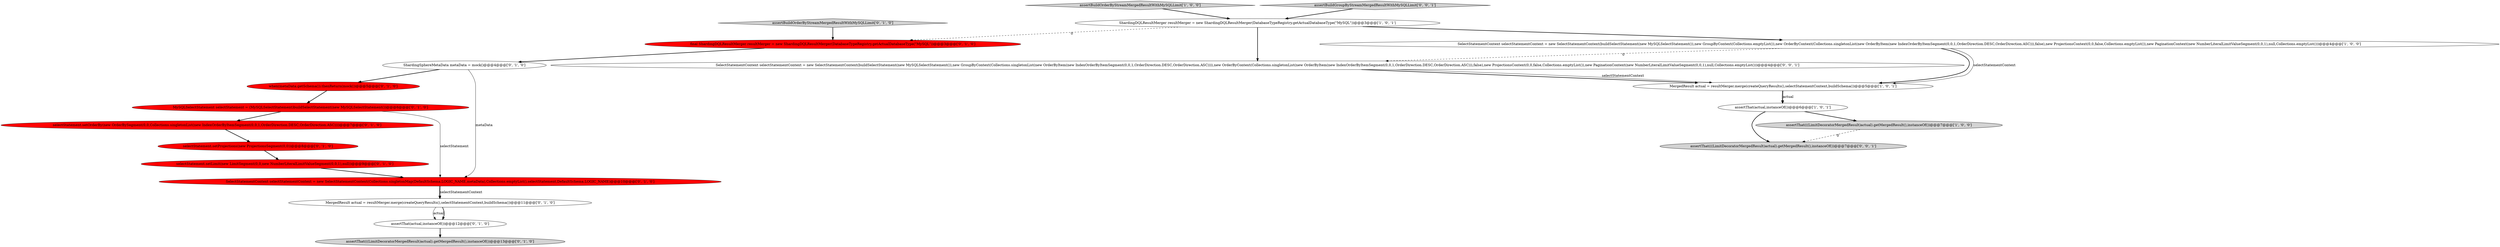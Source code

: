 digraph {
6 [style = filled, label = "MergedResult actual = resultMerger.merge(createQueryResults(),selectStatementContext,buildSchema())@@@11@@@['0', '1', '0']", fillcolor = white, shape = ellipse image = "AAA0AAABBB2BBB"];
16 [style = filled, label = "when(metaData.getSchema()).thenReturn(mock())@@@5@@@['0', '1', '0']", fillcolor = red, shape = ellipse image = "AAA1AAABBB2BBB"];
5 [style = filled, label = "assertBuildOrderByStreamMergedResultWithMySQLLimit['1', '0', '0']", fillcolor = lightgray, shape = diamond image = "AAA0AAABBB1BBB"];
11 [style = filled, label = "ShardingSphereMetaData metaData = mock()@@@4@@@['0', '1', '0']", fillcolor = white, shape = ellipse image = "AAA0AAABBB2BBB"];
18 [style = filled, label = "assertThat(((LimitDecoratorMergedResult)actual).getMergedResult(),instanceOf())@@@7@@@['0', '0', '1']", fillcolor = lightgray, shape = ellipse image = "AAA0AAABBB3BBB"];
3 [style = filled, label = "MergedResult actual = resultMerger.merge(createQueryResults(),selectStatementContext,buildSchema())@@@5@@@['1', '0', '1']", fillcolor = white, shape = ellipse image = "AAA0AAABBB1BBB"];
7 [style = filled, label = "assertThat(((LimitDecoratorMergedResult)actual).getMergedResult(),instanceOf())@@@13@@@['0', '1', '0']", fillcolor = lightgray, shape = ellipse image = "AAA0AAABBB2BBB"];
20 [style = filled, label = "assertBuildGroupByStreamMergedResultWithMySQLLimit['0', '0', '1']", fillcolor = lightgray, shape = diamond image = "AAA0AAABBB3BBB"];
10 [style = filled, label = "assertBuildOrderByStreamMergedResultWithMySQLLimit['0', '1', '0']", fillcolor = lightgray, shape = diamond image = "AAA0AAABBB2BBB"];
9 [style = filled, label = "assertThat(actual,instanceOf())@@@12@@@['0', '1', '0']", fillcolor = white, shape = ellipse image = "AAA0AAABBB2BBB"];
14 [style = filled, label = "selectStatement.setProjections(new ProjectionsSegment(0,0))@@@8@@@['0', '1', '0']", fillcolor = red, shape = ellipse image = "AAA1AAABBB2BBB"];
19 [style = filled, label = "SelectStatementContext selectStatementContext = new SelectStatementContext(buildSelectStatement(new MySQLSelectStatement()),new GroupByContext(Collections.singletonList(new OrderByItem(new IndexOrderByItemSegment(0,0,1,OrderDirection.DESC,OrderDirection.ASC)))),new OrderByContext(Collections.singletonList(new OrderByItem(new IndexOrderByItemSegment(0,0,1,OrderDirection.DESC,OrderDirection.ASC))),false),new ProjectionsContext(0,0,false,Collections.emptyList()),new PaginationContext(new NumberLiteralLimitValueSegment(0,0,1),null,Collections.emptyList()))@@@4@@@['0', '0', '1']", fillcolor = white, shape = ellipse image = "AAA0AAABBB3BBB"];
13 [style = filled, label = "selectStatement.setOrderBy(new OrderBySegment(0,0,Collections.singletonList(new IndexOrderByItemSegment(0,0,1,OrderDirection.DESC,OrderDirection.ASC))))@@@7@@@['0', '1', '0']", fillcolor = red, shape = ellipse image = "AAA1AAABBB2BBB"];
12 [style = filled, label = "MySQLSelectStatement selectStatement = (MySQLSelectStatement)buildSelectStatement(new MySQLSelectStatement())@@@6@@@['0', '1', '0']", fillcolor = red, shape = ellipse image = "AAA1AAABBB2BBB"];
0 [style = filled, label = "assertThat(actual,instanceOf())@@@6@@@['1', '0', '1']", fillcolor = white, shape = ellipse image = "AAA0AAABBB1BBB"];
4 [style = filled, label = "assertThat(((LimitDecoratorMergedResult)actual).getMergedResult(),instanceOf())@@@7@@@['1', '0', '0']", fillcolor = lightgray, shape = ellipse image = "AAA0AAABBB1BBB"];
8 [style = filled, label = "SelectStatementContext selectStatementContext = new SelectStatementContext(Collections.singletonMap(DefaultSchema.LOGIC_NAME,metaData),Collections.emptyList(),selectStatement,DefaultSchema.LOGIC_NAME)@@@10@@@['0', '1', '0']", fillcolor = red, shape = ellipse image = "AAA1AAABBB2BBB"];
2 [style = filled, label = "SelectStatementContext selectStatementContext = new SelectStatementContext(buildSelectStatement(new MySQLSelectStatement()),new GroupByContext(Collections.emptyList()),new OrderByContext(Collections.singletonList(new OrderByItem(new IndexOrderByItemSegment(0,0,1,OrderDirection.DESC,OrderDirection.ASC))),false),new ProjectionsContext(0,0,false,Collections.emptyList()),new PaginationContext(new NumberLiteralLimitValueSegment(0,0,1),null,Collections.emptyList()))@@@4@@@['1', '0', '0']", fillcolor = white, shape = ellipse image = "AAA0AAABBB1BBB"];
1 [style = filled, label = "ShardingDQLResultMerger resultMerger = new ShardingDQLResultMerger(DatabaseTypeRegistry.getActualDatabaseType(\"MySQL\"))@@@3@@@['1', '0', '1']", fillcolor = white, shape = ellipse image = "AAA0AAABBB1BBB"];
15 [style = filled, label = "final ShardingDQLResultMerger resultMerger = new ShardingDQLResultMerger(DatabaseTypeRegistry.getActualDatabaseType(\"MySQL\"))@@@3@@@['0', '1', '0']", fillcolor = red, shape = ellipse image = "AAA1AAABBB2BBB"];
17 [style = filled, label = "selectStatement.setLimit(new LimitSegment(0,0,new NumberLiteralLimitValueSegment(0,0,1),null))@@@9@@@['0', '1', '0']", fillcolor = red, shape = ellipse image = "AAA1AAABBB2BBB"];
11->16 [style = bold, label=""];
17->8 [style = bold, label=""];
11->8 [style = solid, label="metaData"];
4->18 [style = dashed, label="0"];
2->19 [style = dashed, label="0"];
10->15 [style = bold, label=""];
1->15 [style = dashed, label="0"];
2->3 [style = bold, label=""];
14->17 [style = bold, label=""];
8->6 [style = bold, label=""];
20->1 [style = bold, label=""];
9->7 [style = bold, label=""];
3->0 [style = bold, label=""];
6->9 [style = solid, label="actual"];
2->3 [style = solid, label="selectStatementContext"];
12->13 [style = bold, label=""];
5->1 [style = bold, label=""];
15->11 [style = bold, label=""];
0->4 [style = bold, label=""];
0->18 [style = bold, label=""];
1->2 [style = bold, label=""];
6->9 [style = bold, label=""];
1->19 [style = bold, label=""];
12->8 [style = solid, label="selectStatement"];
8->6 [style = solid, label="selectStatementContext"];
16->12 [style = bold, label=""];
13->14 [style = bold, label=""];
19->3 [style = bold, label=""];
3->0 [style = solid, label="actual"];
19->3 [style = solid, label="selectStatementContext"];
}
